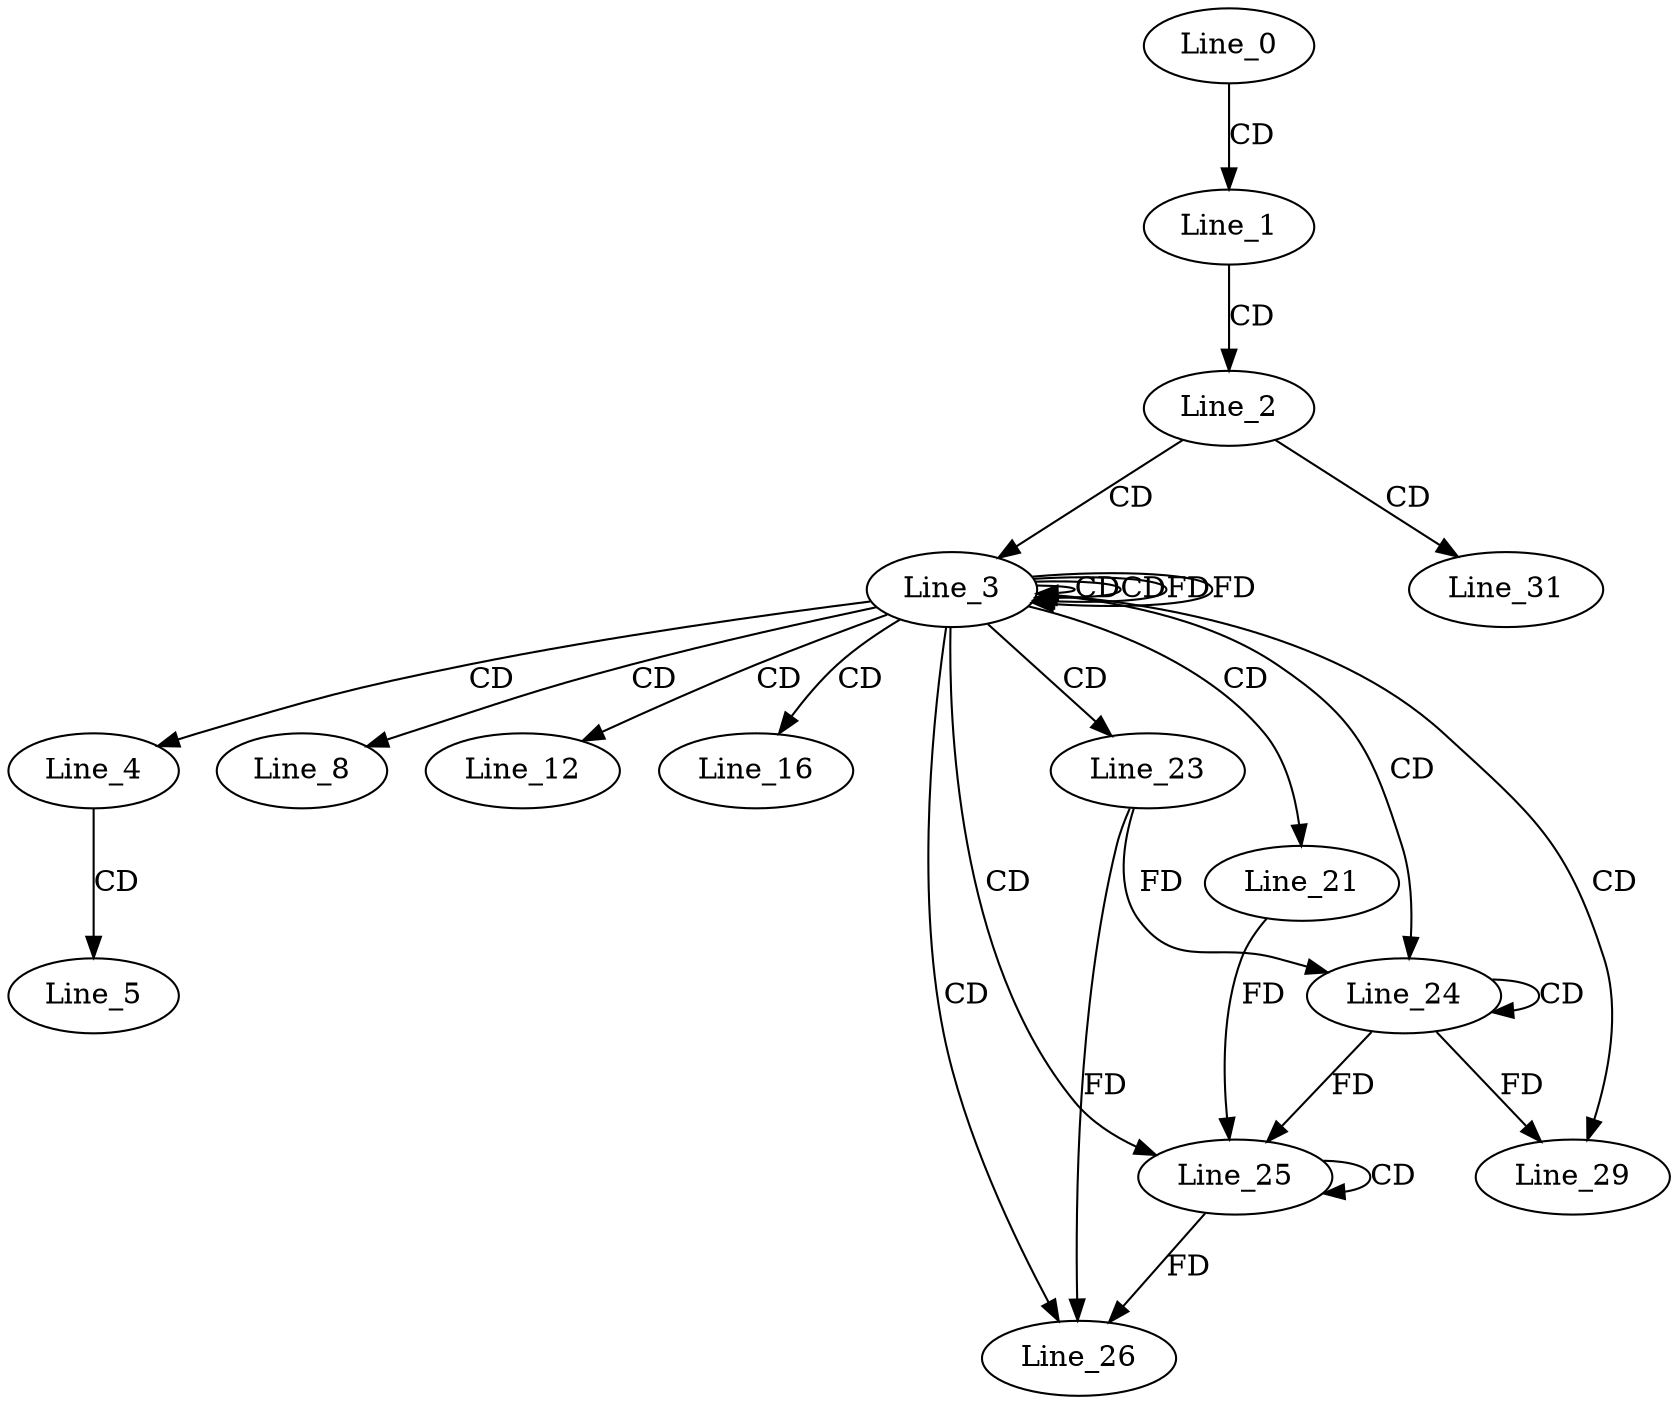 digraph G {
  Line_0;
  Line_1;
  Line_2;
  Line_3;
  Line_3;
  Line_3;
  Line_4;
  Line_5;
  Line_8;
  Line_12;
  Line_16;
  Line_21;
  Line_23;
  Line_24;
  Line_24;
  Line_25;
  Line_25;
  Line_26;
  Line_29;
  Line_29;
  Line_31;
  Line_0 -> Line_1 [ label="CD" ];
  Line_1 -> Line_2 [ label="CD" ];
  Line_2 -> Line_3 [ label="CD" ];
  Line_3 -> Line_3 [ label="CD" ];
  Line_3 -> Line_3 [ label="CD" ];
  Line_3 -> Line_3 [ label="FD" ];
  Line_3 -> Line_4 [ label="CD" ];
  Line_4 -> Line_5 [ label="CD" ];
  Line_3 -> Line_8 [ label="CD" ];
  Line_3 -> Line_12 [ label="CD" ];
  Line_3 -> Line_16 [ label="CD" ];
  Line_3 -> Line_21 [ label="CD" ];
  Line_3 -> Line_23 [ label="CD" ];
  Line_3 -> Line_24 [ label="CD" ];
  Line_24 -> Line_24 [ label="CD" ];
  Line_23 -> Line_24 [ label="FD" ];
  Line_3 -> Line_25 [ label="CD" ];
  Line_25 -> Line_25 [ label="CD" ];
  Line_24 -> Line_25 [ label="FD" ];
  Line_21 -> Line_25 [ label="FD" ];
  Line_3 -> Line_26 [ label="CD" ];
  Line_25 -> Line_26 [ label="FD" ];
  Line_23 -> Line_26 [ label="FD" ];
  Line_3 -> Line_29 [ label="CD" ];
  Line_24 -> Line_29 [ label="FD" ];
  Line_2 -> Line_31 [ label="CD" ];
  Line_3 -> Line_3 [ label="FD" ];
}

